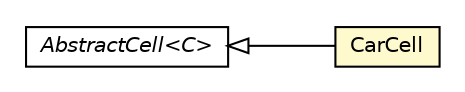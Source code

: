 #!/usr/local/bin/dot
#
# Class diagram 
# Generated by UMLGraph version R5_6-24-gf6e263 (http://www.umlgraph.org/)
#

digraph G {
	edge [fontname="Helvetica",fontsize=10,labelfontname="Helvetica",labelfontsize=10];
	node [fontname="Helvetica",fontsize=10,shape=plaintext];
	nodesep=0.25;
	ranksep=0.5;
	rankdir=LR;
	// com.gwtplatform.carstore.client.application.cars.renderer.CarCell
	c108619 [label=<<table title="com.gwtplatform.carstore.client.application.cars.renderer.CarCell" border="0" cellborder="1" cellspacing="0" cellpadding="2" port="p" bgcolor="lemonChiffon" href="./CarCell.html">
		<tr><td><table border="0" cellspacing="0" cellpadding="1">
<tr><td align="center" balign="center"> CarCell </td></tr>
		</table></td></tr>
		</table>>, URL="./CarCell.html", fontname="Helvetica", fontcolor="black", fontsize=10.0];
	//com.gwtplatform.carstore.client.application.cars.renderer.CarCell extends com.google.gwt.cell.client.AbstractCell<com.gwtplatform.carstore.shared.dto.CarDto>
	c108814:p -> c108619:p [dir=back,arrowtail=empty];
	// com.google.gwt.cell.client.AbstractCell<C>
	c108814 [label=<<table title="com.google.gwt.cell.client.AbstractCell" border="0" cellborder="1" cellspacing="0" cellpadding="2" port="p" href="http://google-web-toolkit.googlecode.com/svn/javadoc/latest/com/google/gwt/cell/client/AbstractCell.html">
		<tr><td><table border="0" cellspacing="0" cellpadding="1">
<tr><td align="center" balign="center"><font face="Helvetica-Oblique"> AbstractCell&lt;C&gt; </font></td></tr>
		</table></td></tr>
		</table>>, URL="http://google-web-toolkit.googlecode.com/svn/javadoc/latest/com/google/gwt/cell/client/AbstractCell.html", fontname="Helvetica", fontcolor="black", fontsize=10.0];
}

